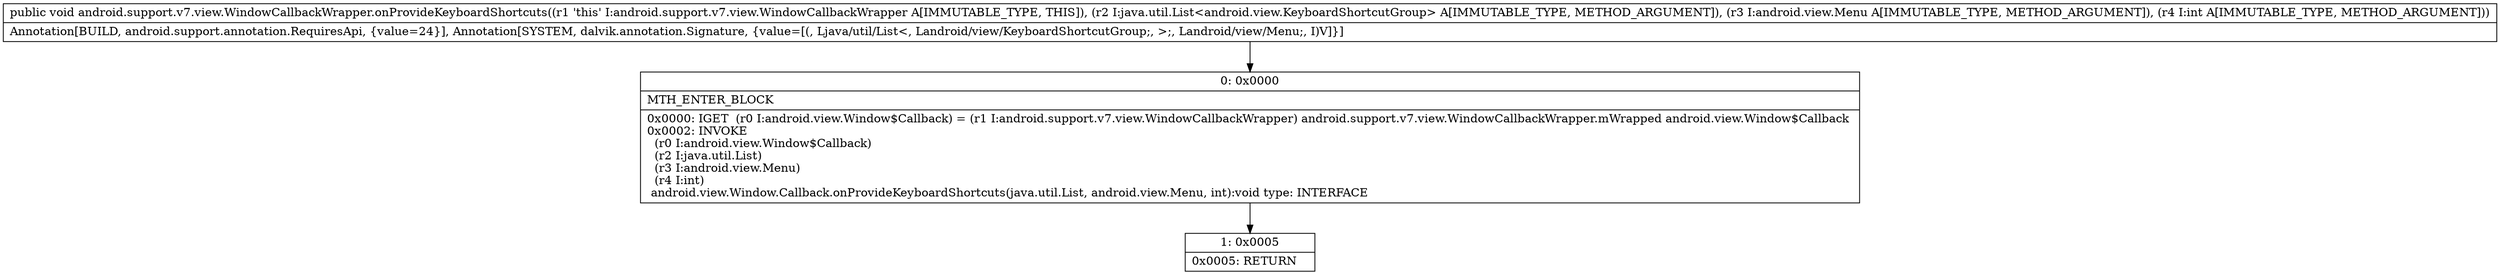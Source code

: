 digraph "CFG forandroid.support.v7.view.WindowCallbackWrapper.onProvideKeyboardShortcuts(Ljava\/util\/List;Landroid\/view\/Menu;I)V" {
Node_0 [shape=record,label="{0\:\ 0x0000|MTH_ENTER_BLOCK\l|0x0000: IGET  (r0 I:android.view.Window$Callback) = (r1 I:android.support.v7.view.WindowCallbackWrapper) android.support.v7.view.WindowCallbackWrapper.mWrapped android.view.Window$Callback \l0x0002: INVOKE  \l  (r0 I:android.view.Window$Callback)\l  (r2 I:java.util.List)\l  (r3 I:android.view.Menu)\l  (r4 I:int)\l android.view.Window.Callback.onProvideKeyboardShortcuts(java.util.List, android.view.Menu, int):void type: INTERFACE \l}"];
Node_1 [shape=record,label="{1\:\ 0x0005|0x0005: RETURN   \l}"];
MethodNode[shape=record,label="{public void android.support.v7.view.WindowCallbackWrapper.onProvideKeyboardShortcuts((r1 'this' I:android.support.v7.view.WindowCallbackWrapper A[IMMUTABLE_TYPE, THIS]), (r2 I:java.util.List\<android.view.KeyboardShortcutGroup\> A[IMMUTABLE_TYPE, METHOD_ARGUMENT]), (r3 I:android.view.Menu A[IMMUTABLE_TYPE, METHOD_ARGUMENT]), (r4 I:int A[IMMUTABLE_TYPE, METHOD_ARGUMENT]))  | Annotation[BUILD, android.support.annotation.RequiresApi, \{value=24\}], Annotation[SYSTEM, dalvik.annotation.Signature, \{value=[(, Ljava\/util\/List\<, Landroid\/view\/KeyboardShortcutGroup;, \>;, Landroid\/view\/Menu;, I)V]\}]\l}"];
MethodNode -> Node_0;
Node_0 -> Node_1;
}

